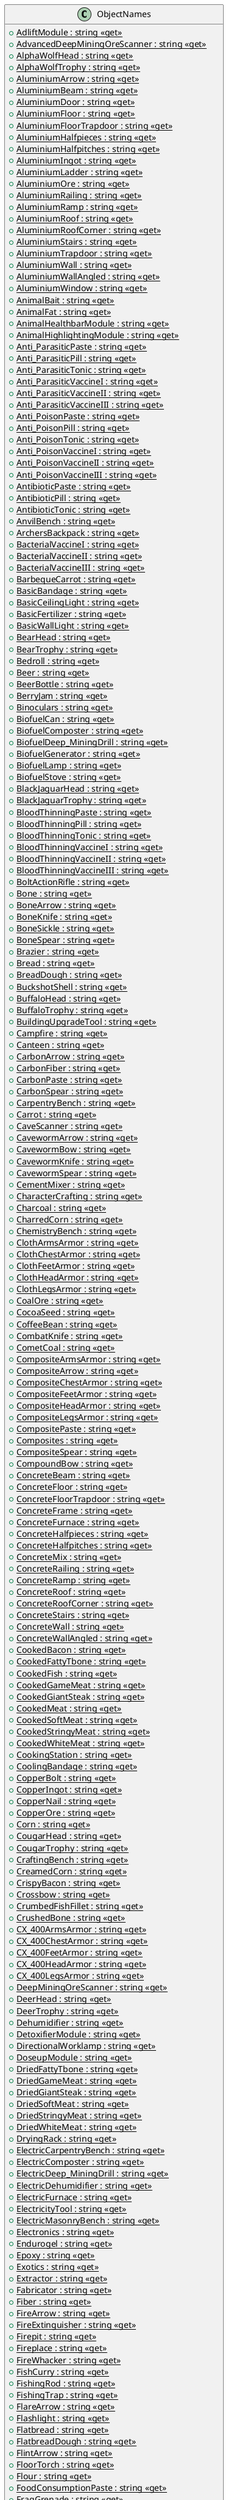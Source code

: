 @startuml
class ObjectNames {
    <<internal>> ObjectNames()
    + {static} AdliftModule : string <<get>>
    + {static} AdvancedDeepMiningOreScanner : string <<get>>
    + {static} AlphaWolfHead : string <<get>>
    + {static} AlphaWolfTrophy : string <<get>>
    + {static} AluminiumArrow : string <<get>>
    + {static} AluminiumBeam : string <<get>>
    + {static} AluminiumDoor : string <<get>>
    + {static} AluminiumFloor : string <<get>>
    + {static} AluminiumFloorTrapdoor : string <<get>>
    + {static} AluminiumHalfpieces : string <<get>>
    + {static} AluminiumHalfpitches : string <<get>>
    + {static} AluminiumIngot : string <<get>>
    + {static} AluminiumLadder : string <<get>>
    + {static} AluminiumOre : string <<get>>
    + {static} AluminiumRailing : string <<get>>
    + {static} AluminiumRamp : string <<get>>
    + {static} AluminiumRoof : string <<get>>
    + {static} AluminiumRoofCorner : string <<get>>
    + {static} AluminiumStairs : string <<get>>
    + {static} AluminiumTrapdoor : string <<get>>
    + {static} AluminiumWall : string <<get>>
    + {static} AluminiumWallAngled : string <<get>>
    + {static} AluminiumWindow : string <<get>>
    + {static} AnimalBait : string <<get>>
    + {static} AnimalFat : string <<get>>
    + {static} AnimalHealthbarModule : string <<get>>
    + {static} AnimalHighlightingModule : string <<get>>
    + {static} Anti_ParasiticPaste : string <<get>>
    + {static} Anti_ParasiticPill : string <<get>>
    + {static} Anti_ParasiticTonic : string <<get>>
    + {static} Anti_ParasiticVaccineI : string <<get>>
    + {static} Anti_ParasiticVaccineII : string <<get>>
    + {static} Anti_ParasiticVaccineIII : string <<get>>
    + {static} Anti_PoisonPaste : string <<get>>
    + {static} Anti_PoisonPill : string <<get>>
    + {static} Anti_PoisonTonic : string <<get>>
    + {static} Anti_PoisonVaccineI : string <<get>>
    + {static} Anti_PoisonVaccineII : string <<get>>
    + {static} Anti_PoisonVaccineIII : string <<get>>
    + {static} AntibioticPaste : string <<get>>
    + {static} AntibioticPill : string <<get>>
    + {static} AntibioticTonic : string <<get>>
    + {static} AnvilBench : string <<get>>
    + {static} ArchersBackpack : string <<get>>
    + {static} BacterialVaccineI : string <<get>>
    + {static} BacterialVaccineII : string <<get>>
    + {static} BacterialVaccineIII : string <<get>>
    + {static} BarbequeCarrot : string <<get>>
    + {static} BasicBandage : string <<get>>
    + {static} BasicCeilingLight : string <<get>>
    + {static} BasicFertilizer : string <<get>>
    + {static} BasicWallLight : string <<get>>
    + {static} BearHead : string <<get>>
    + {static} BearTrophy : string <<get>>
    + {static} Bedroll : string <<get>>
    + {static} Beer : string <<get>>
    + {static} BeerBottle : string <<get>>
    + {static} BerryJam : string <<get>>
    + {static} Binoculars : string <<get>>
    + {static} BiofuelCan : string <<get>>
    + {static} BiofuelComposter : string <<get>>
    + {static} BiofuelDeep_MiningDrill : string <<get>>
    + {static} BiofuelGenerator : string <<get>>
    + {static} BiofuelLamp : string <<get>>
    + {static} BiofuelStove : string <<get>>
    + {static} BlackJaguarHead : string <<get>>
    + {static} BlackJaguarTrophy : string <<get>>
    + {static} BloodThinningPaste : string <<get>>
    + {static} BloodThinningPill : string <<get>>
    + {static} BloodThinningTonic : string <<get>>
    + {static} BloodThinningVaccineI : string <<get>>
    + {static} BloodThinningVaccineII : string <<get>>
    + {static} BloodThinningVaccineIII : string <<get>>
    + {static} BoltActionRifle : string <<get>>
    + {static} Bone : string <<get>>
    + {static} BoneArrow : string <<get>>
    + {static} BoneKnife : string <<get>>
    + {static} BoneSickle : string <<get>>
    + {static} BoneSpear : string <<get>>
    + {static} Brazier : string <<get>>
    + {static} Bread : string <<get>>
    + {static} BreadDough : string <<get>>
    + {static} BuckshotShell : string <<get>>
    + {static} BuffaloHead : string <<get>>
    + {static} BuffaloTrophy : string <<get>>
    + {static} BuildingUpgradeTool : string <<get>>
    + {static} Campfire : string <<get>>
    + {static} Canteen : string <<get>>
    + {static} CarbonArrow : string <<get>>
    + {static} CarbonFiber : string <<get>>
    + {static} CarbonPaste : string <<get>>
    + {static} CarbonSpear : string <<get>>
    + {static} CarpentryBench : string <<get>>
    + {static} Carrot : string <<get>>
    + {static} CaveScanner : string <<get>>
    + {static} CavewormArrow : string <<get>>
    + {static} CavewormBow : string <<get>>
    + {static} CavewormKnife : string <<get>>
    + {static} CavewormSpear : string <<get>>
    + {static} CementMixer : string <<get>>
    + {static} CharacterCrafting : string <<get>>
    + {static} Charcoal : string <<get>>
    + {static} CharredCorn : string <<get>>
    + {static} ChemistryBench : string <<get>>
    + {static} ClothArmsArmor : string <<get>>
    + {static} ClothChestArmor : string <<get>>
    + {static} ClothFeetArmor : string <<get>>
    + {static} ClothHeadArmor : string <<get>>
    + {static} ClothLegsArmor : string <<get>>
    + {static} CoalOre : string <<get>>
    + {static} CocoaSeed : string <<get>>
    + {static} CoffeeBean : string <<get>>
    + {static} CombatKnife : string <<get>>
    + {static} CometCoal : string <<get>>
    + {static} CompositeArmsArmor : string <<get>>
    + {static} CompositeArrow : string <<get>>
    + {static} CompositeChestArmor : string <<get>>
    + {static} CompositeFeetArmor : string <<get>>
    + {static} CompositeHeadArmor : string <<get>>
    + {static} CompositeLegsArmor : string <<get>>
    + {static} CompositePaste : string <<get>>
    + {static} Composites : string <<get>>
    + {static} CompositeSpear : string <<get>>
    + {static} CompoundBow : string <<get>>
    + {static} ConcreteBeam : string <<get>>
    + {static} ConcreteFloor : string <<get>>
    + {static} ConcreteFloorTrapdoor : string <<get>>
    + {static} ConcreteFrame : string <<get>>
    + {static} ConcreteFurnace : string <<get>>
    + {static} ConcreteHalfpieces : string <<get>>
    + {static} ConcreteHalfpitches : string <<get>>
    + {static} ConcreteMix : string <<get>>
    + {static} ConcreteRailing : string <<get>>
    + {static} ConcreteRamp : string <<get>>
    + {static} ConcreteRoof : string <<get>>
    + {static} ConcreteRoofCorner : string <<get>>
    + {static} ConcreteStairs : string <<get>>
    + {static} ConcreteWall : string <<get>>
    + {static} ConcreteWallAngled : string <<get>>
    + {static} CookedBacon : string <<get>>
    + {static} CookedFattyTbone : string <<get>>
    + {static} CookedFish : string <<get>>
    + {static} CookedGameMeat : string <<get>>
    + {static} CookedGiantSteak : string <<get>>
    + {static} CookedMeat : string <<get>>
    + {static} CookedSoftMeat : string <<get>>
    + {static} CookedStringyMeat : string <<get>>
    + {static} CookedWhiteMeat : string <<get>>
    + {static} CookingStation : string <<get>>
    + {static} CoolingBandage : string <<get>>
    + {static} CopperBolt : string <<get>>
    + {static} CopperIngot : string <<get>>
    + {static} CopperNail : string <<get>>
    + {static} CopperOre : string <<get>>
    + {static} Corn : string <<get>>
    + {static} CougarHead : string <<get>>
    + {static} CougarTrophy : string <<get>>
    + {static} CraftingBench : string <<get>>
    + {static} CreamedCorn : string <<get>>
    + {static} CrispyBacon : string <<get>>
    + {static} Crossbow : string <<get>>
    + {static} CrumbedFishFillet : string <<get>>
    + {static} CrushedBone : string <<get>>
    + {static} CX_400ArmsArmor : string <<get>>
    + {static} CX_400ChestArmor : string <<get>>
    + {static} CX_400FeetArmor : string <<get>>
    + {static} CX_400HeadArmor : string <<get>>
    + {static} CX_400LegsArmor : string <<get>>
    + {static} DeepMiningOreScanner : string <<get>>
    + {static} DeerHead : string <<get>>
    + {static} DeerTrophy : string <<get>>
    + {static} Dehumidifier : string <<get>>
    + {static} DetoxifierModule : string <<get>>
    + {static} DirectionalWorklamp : string <<get>>
    + {static} DoseupModule : string <<get>>
    + {static} DriedFattyTbone : string <<get>>
    + {static} DriedGameMeat : string <<get>>
    + {static} DriedGiantSteak : string <<get>>
    + {static} DriedSoftMeat : string <<get>>
    + {static} DriedStringyMeat : string <<get>>
    + {static} DriedWhiteMeat : string <<get>>
    + {static} DryingRack : string <<get>>
    + {static} ElectricCarpentryBench : string <<get>>
    + {static} ElectricComposter : string <<get>>
    + {static} ElectricDeep_MiningDrill : string <<get>>
    + {static} ElectricDehumidifier : string <<get>>
    + {static} ElectricFurnace : string <<get>>
    + {static} ElectricityTool : string <<get>>
    + {static} ElectricMasonryBench : string <<get>>
    + {static} Electronics : string <<get>>
    + {static} Endurogel : string <<get>>
    + {static} Epoxy : string <<get>>
    + {static} Exotics : string <<get>>
    + {static} Extractor : string <<get>>
    + {static} Fabricator : string <<get>>
    + {static} Fiber : string <<get>>
    + {static} FireArrow : string <<get>>
    + {static} FireExtinguisher : string <<get>>
    + {static} Firepit : string <<get>>
    + {static} Fireplace : string <<get>>
    + {static} FireWhacker : string <<get>>
    + {static} FishCurry : string <<get>>
    + {static} FishingRod : string <<get>>
    + {static} FishingTrap : string <<get>>
    + {static} FlareArrow : string <<get>>
    + {static} Flashlight : string <<get>>
    + {static} Flatbread : string <<get>>
    + {static} FlatbreadDough : string <<get>>
    + {static} FlintArrow : string <<get>>
    + {static} FloorTorch : string <<get>>
    + {static} Flour : string <<get>>
    + {static} FoodConsumptionPaste : string <<get>>
    + {static} FragGrenade : string <<get>>
    + {static} FrozenRocks : string <<get>>
    + {static} FruitPie : string <<get>>
    + {static} FruitSalad : string <<get>>
    + {static} Fur : string <<get>>
    + {static} FurArmsArmor : string <<get>>
    + {static} FurChestArmor : string <<get>>
    + {static} FurFeetArmor : string <<get>>
    + {static} FurHeadArmor : string <<get>>
    + {static} FurLegsArmor : string <<get>>
    + {static} GatherersBackpack : string <<get>>
    + {static} GhillieArmsArmor : string <<get>>
    + {static} GhillieChestArmor : string <<get>>
    + {static} GhillieFeetArmor : string <<get>>
    + {static} GhillieHeadArmor : string <<get>>
    + {static} GhillieLegsArmor : string <<get>>
    + {static} Glass : string <<get>>
    + {static} GlassBeam : string <<get>>
    + {static} GlassDoor : string <<get>>
    + {static} GlassJar : string <<get>>
    + {static} GlassRoof : string <<get>>
    + {static} GlassRoofCorner : string <<get>>
    + {static} GlassWall : string <<get>>
    + {static} GlassWallAngled : string <<get>>
    + {static} GlassWindow : string <<get>>
    + {static} GlassworkingBench : string <<get>>
    + {static} Go : string <<get>>
    + {static} GoldOre : string <<get>>
    + {static} GorseFlower : string <<get>>
    + {static} GorseTea : string <<get>>
    + {static} GrilledPumpkin : string <<get>>
    + {static} GrowthFertilizer : string <<get>>
    + {static} Gunpowder : string <<get>>
    + {static} HealingBoostModule : string <<get>>
    + {static} HealthBuffPaste : string <<get>>
    + {static} HealthRegenerationPaste : string <<get>>
    + {static} HealthRestorationPaste : string <<get>>
    + {static} HeatBandage : string <<get>>
    + {static} HeavyAirConditioner : string <<get>>
    + {static} HeavyGlassWindow : string <<get>>
    + {static} HeavyHeater : string <<get>>
    + {static} HeavyTrapdoor : string <<get>>
    + {static} HerbalismBench : string <<get>>
    + {static} High_QualityFertilizer : string <<get>>
    + {static} HotCocoa : string <<get>>
    + {static} HotCoffee : string <<get>>
    + {static} HotTea : string <<get>>
    + {static} HunterArmsArmor : string <<get>>
    + {static} HunterChestArmor : string <<get>>
    + {static} HunterFeetArmor : string <<get>>
    + {static} HunterHeadArmor : string <<get>>
    + {static} HunterLegsArmor : string <<get>>
    + {static} HuntingRifle : string <<get>>
    + {static} HydroponicCropPlot : string <<get>>
    + {static} Ice : string <<get>>
    + {static} IceBox : string <<get>>
    + {static} InarisArudaArrow : string <<get>>
    + {static} InarisDiasAxe : string <<get>>
    + {static} InarisGrisSpear : string <<get>>
    + {static} InarisNevesPickaxe : string <<get>>
    + {static} InarisVenturaKnife : string <<get>>
    + {static} IncendiaryRifleRound : string <<get>>
    + {static} InteriorWoodBeam : string <<get>>
    + {static} InteriorWoodCupboard : string <<get>>
    + {static} InteriorWoodDoor : string <<get>>
    + {static} InteriorWoodFloor : string <<get>>
    + {static} InteriorWoodFloorTrapdoor : string <<get>>
    + {static} InteriorWoodHalfpieces : string <<get>>
    + {static} InteriorWoodHalfpitches : string <<get>>
    + {static} InteriorWoodLadder : string <<get>>
    + {static} InteriorWoodRailing : string <<get>>
    + {static} InteriorWoodRamp : string <<get>>
    + {static} InteriorWoodStairs : string <<get>>
    + {static} InteriorWoodTrapdoor : string <<get>>
    + {static} InteriorWoodWall : string <<get>>
    + {static} InteriorWoodWallAngled : string <<get>>
    + {static} IronAxe : string <<get>>
    + {static} IronBolt : string <<get>>
    + {static} IronCropPlot : string <<get>>
    + {static} IronCupboard : string <<get>>
    + {static} IronHammer : string <<get>>
    + {static} IronIngot : string <<get>>
    + {static} IronKnife : string <<get>>
    + {static} IronNail : string <<get>>
    + {static} IronOre : string <<get>>
    + {static} IronPickaxe : string <<get>>
    + {static} IronSickle : string <<get>>
    + {static} IronSpear : string <<get>>
    + {static} JaguarHead : string <<get>>
    + {static} JaguarTrophy : string <<get>>
    + {static} KickFallModule : string <<get>>
    + {static} KitchenBench : string <<get>>
    + {static} KitchenStorageBlock : string <<get>>
    + {static} Lantern : string <<get>>
    + {static} LarkwellMartinezAxe : string <<get>>
    + {static} LarkwellMartinezHammer : string <<get>>
    + {static} LarkwellMartinezKnife : string <<get>>
    + {static} LarkwellMartinezMercenaryBackpack : string <<get>>
    + {static} LarkwellMartinezPickaxe : string <<get>>
    + {static} LarkwellMartinezSickle : string <<get>>
    + {static} LarkwellMartinezSpear : string <<get>>
    + {static} LarkwellMartinezTacticalBackpack : string <<get>>
    + {static} Leather : string <<get>>
    + {static} LeatherArmsArmor : string <<get>>
    + {static} LeatherBackpack : string <<get>>
    + {static} LeatherChestArmor : string <<get>>
    + {static} LeatherCurtainDoor : string <<get>>
    + {static} LeatherCurtainWindow : string <<get>>
    + {static} LeatherFeetArmor : string <<get>>
    + {static} LeatherHeadArmor : string <<get>>
    + {static} LeatherLegsArmor : string <<get>>
    + {static} LightningRod : string <<get>>
    + {static} Lily : string <<get>>
    + {static} Longbow : string <<get>>
    + {static} LowburnModule : string <<get>>
    + {static} Machete : string <<get>>
    + {static} MachiningBench : string <<get>>
    + {static} MammothHead : string <<get>>
    + {static} MammothTrophy : string <<get>>
    + {static} MasonryBench : string <<get>>
    + {static} MassDampenerModule : string <<get>>
    + {static} MaterialProcessor : string <<get>>
    + {static} MatureCoconut : string <<get>>
    + {static} MeatPie : string <<get>>
    + {static} MediumInteriorWoodCrate : string <<get>>
    + {static} MediumIronCrate : string <<get>>
    + {static} MediumWoodCrate : string <<get>>
    + {static} MediumWoodHedgehog : string <<get>>
    + {static} MetalOre : string <<get>>
    + {static} MetalOxiteDissolver : string <<get>>
    + {static} Micromeal : string <<get>>
    + {static} MortarandPestle : string <<get>>
    + {static} Mushroom : string <<get>>
    + {static} MushroomSoup : string <<get>>
    + {static} MXCAxe : string <<get>>
    + {static} MXCCampfire : string <<get>>
    + {static} MXCCrate : string <<get>>
    + {static} MXCFirewhacker : string <<get>>
    + {static} MXCFlangeArrow : string <<get>>
    + {static} MXCFurnace : string <<get>>
    + {static} MXCHammer : string <<get>>
    + {static} MXCKnife : string <<get>>
    + {static} MXCNerveArrow : string <<get>>
    + {static} MXCPickaxe : string <<get>>
    + {static} MXCSickle : string <<get>>
    + {static} MXCSpear : string <<get>>
    + {static} MXCVenomArrow : string <<get>>
    + {static} NaneoArmsArmor : string <<get>>
    + {static} NaneoChestArmor : string <<get>>
    + {static} NaneoFeetArmor : string <<get>>
    + {static} NaneoHeadArmor : string <<get>>
    + {static} NaneoLegsArmor : string <<get>>
    + {static} OmnidirectionalWorklamp : string <<get>>
    + {static} OrganicResin : string <<get>>
    + {static} Oxidizer : string <<get>>
    + {static} Oxite : string <<get>>
    + {static} OxiteDissolver : string <<get>>
    + {static} Oxygel : string <<get>>
    + {static} OxygenBladder : string <<get>>
    + {static} OxygenBuffPaste : string <<get>>
    + {static} OxygenConsumptionPaste : string <<get>>
    + {static} OxygenRestorationPaste : string <<get>>
    + {static} OxygenTank : string <<get>>
    + {static} Pastry : string <<get>>
    + {static} PatcherIIModule : string <<get>>
    + {static} PatcherIModule : string <<get>>
    + {static} PickledCarrot : string <<get>>
    + {static} Pistol : string <<get>>
    + {static} PistolRound : string <<get>>
    + {static} PlatinumAxe : string <<get>>
    + {static} PlatinumBolt : string <<get>>
    + {static} PlatinumHammer : string <<get>>
    + {static} PlatinumIngot : string <<get>>
    + {static} PlatinumKnife : string <<get>>
    + {static} PlatinumOre : string <<get>>
    + {static} PlatinumPickaxe : string <<get>>
    + {static} PlatinumSickle : string <<get>>
    + {static} PlatinumSpear : string <<get>>
    + {static} PlayerTrackerModule : string <<get>>
    + {static} PoisonArrow : string <<get>>
    + {static} PoisonedAnimalBait : string <<get>>
    + {static} PoisonPaste : string <<get>>
    + {static} PoisonSack : string <<get>>
    + {static} PolarBearArmsArmor : string <<get>>
    + {static} PolarBearChestArmor : string <<get>>
    + {static} PolarBearFeetArmor : string <<get>>
    + {static} PolarBearHead : string <<get>>
    + {static} PolarBearHeadArmor : string <<get>>
    + {static} PolarBearLegsArmor : string <<get>>
    + {static} PolarBearPelt : string <<get>>
    + {static} PolarBearTrophy : string <<get>>
    + {static} PortableBeacon : string <<get>>
    + {static} PotbellyStove : string <<get>>
    + {static} Pumpkin : string <<get>>
    + {static} PumpkinBread : string <<get>>
    + {static} Radar : string <<get>>
    + {static} RainReservoir : string <<get>>
    + {static} RawBacon : string <<get>>
    + {static} RawFattyTbone : string <<get>>
    + {static} RawFish : string <<get>>
    + {static} RawGameMeat : string <<get>>
    + {static} RawGiantSteak : string <<get>>
    + {static} RawMeat : string <<get>>
    + {static} RawSoftMeat : string <<get>>
    + {static} RawStringyMeat : string <<get>>
    + {static} RawWhiteMeat : string <<get>>
    + {static} RecurveBow : string <<get>>
    + {static} ReedFlower : string <<get>>
    + {static} RefinedGold : string <<get>>
    + {static} RefinedWood : string <<get>>
    + {static} Refrigerator : string <<get>>
    + {static} ReinforcedDoor : string <<get>>
    + {static} ReinforcedLadder : string <<get>>
    + {static} ReinforcedRailing : string <<get>>
    + {static} ReinforcedTrapdoor : string <<get>>
    + {static} ReinforcedWindow : string <<get>>
    + {static} RifleRound : string <<get>>
    + {static} RipeCoconut : string <<get>>
    + {static} RoastSquash : string <<get>>
    + {static} RoastVegetables : string <<get>>
    + {static} Rope : string <<get>>
    + {static} SandwormArrow : string <<get>>
    + {static} SandwormBow : string <<get>>
    + {static} SandwormKnife : string <<get>>
    + {static} SandwormScale : string <<get>>
    + {static} SandwormSpear : string <<get>>
    + {static} ScorpionHedgehog : string <<get>>
    + {static} ScorpionPincerTrap : string <<get>>
    + {static} ShengongAkiraHammer : string <<get>>
    + {static} ShengongDaokouKnife : string <<get>>
    + {static} ShengongDidaSpear : string <<get>>
    + {static} ShengongDongPickaxe : string <<get>>
    + {static} ShengongGongBuSpear : string <<get>>
    + {static} ShengongHeikeAxe : string <<get>>
    + {static} ShengongHuluCanteen : string <<get>>
    + {static} ShengongJiBow : string <<get>>
    + {static} ShengongJijingBow : string <<get>>
    + {static} ShengongJijuSpear : string <<get>>
    + {static} ShengongJushiPickaxe : string <<get>>
    + {static} ShengongKuangPickaxe : string <<get>>
    + {static} ShengongLieAxe : string <<get>>
    + {static} ShengongLiweiO2Tank : string <<get>>
    + {static} ShengongQieKnife : string <<get>>
    + {static} ShengongSenAxe : string <<get>>
    + {static} ShengongShuiKnife : string <<get>>
    + {static} ShengongSichouKnife : string <<get>>
    + {static} ShengongSuiShiPickaxe : string <<get>>
    + {static} ShengongTetsuoHammer : string <<get>>
    + {static} ShengongWenheArrow : string <<get>>
    + {static} ShengongXingxingSpear : string <<get>>
    + {static} ShengongYeyingBandage : string <<get>>
    + {static} ShengongZhangHuBow : string <<get>>
    + {static} Shotgun : string <<get>>
    + {static} Shovel : string <<get>>
    + {static} SilicaOre : string <<get>>
    + {static} SkinningBench : string <<get>>
    + {static} SmallInteriorWoodCrate : string <<get>>
    + {static} SmallIronCrate : string <<get>>
    + {static} SmallWoodCrate : string <<get>>
    + {static} SmallWoodSign : string <<get>>
    + {static} SmokeGrenade : string <<get>>
    + {static} SnowLeopardHead : string <<get>>
    + {static} SnowLeopardTrophy : string <<get>>
    + {static} SolarPanel : string <<get>>
    + {static} SoyBean : string <<get>>
    + {static} SoyBeanStir_Fry : string <<get>>
    + {static} Splint : string <<get>>
    + {static} SpoiledMeat : string <<get>>
    + {static} SpoiledPlants : string <<get>>
    + {static} Sponge : string <<get>>
    + {static} Squash : string <<get>>
    + {static} ST_700ArmsArmor : string <<get>>
    + {static} ST_700ChestArmor : string <<get>>
    + {static} ST_700FeetArmor : string <<get>>
    + {static} ST_700HeadArmor : string <<get>>
    + {static} ST_700LegsArmor : string <<get>>
    + {static} Stamina : string <<get>>
    + {static} StaminaBuffPaste : string <<get>>
    + {static} StaminaConsumptionPaste : string <<get>>
    + {static} StaminaRegenerationPaste : string <<get>>
    + {static} StaminaRestorationPaste : string <<get>>
    + {static} SteelAxe : string <<get>>
    + {static} SteelBloom : string <<get>>
    + {static} SteelBolt : string <<get>>
    + {static} SteelHammer : string <<get>>
    + {static} SteelIngot : string <<get>>
    + {static} SteelKnife : string <<get>>
    + {static} SteelPickaxe : string <<get>>
    + {static} SteelRebar : string <<get>>
    + {static} SteelScrew : string <<get>>
    + {static} SteelSpear : string <<get>>
    + {static} Stew : string <<get>>
    + {static} Stick : string <<get>>
    + {static} Stone : string <<get>>
    + {static} StoneArrow : string <<get>>
    + {static} StoneAxe : string <<get>>
    + {static} StoneBeam : string <<get>>
    + {static} StoneFloor : string <<get>>
    + {static} StoneFloorTrapdoor : string <<get>>
    + {static} StoneFrame : string <<get>>
    + {static} StoneFurnace : string <<get>>
    + {static} StoneHalfpieces : string <<get>>
    + {static} StoneHalfpitches : string <<get>>
    + {static} StoneKnife : string <<get>>
    + {static} StonePickaxe : string <<get>>
    + {static} StonePile : string <<get>>
    + {static} StoneRamp : string <<get>>
    + {static} StoneRoof : string <<get>>
    + {static} StoneRoofCorner : string <<get>>
    + {static} StoneStairs : string <<get>>
    + {static} StoneWall : string <<get>>
    + {static} StoneWallAngled : string <<get>>
    + {static} StrengthBoostModule : string <<get>>
    + {static} Sulfur : string <<get>>
    + {static} SurvivalBackpack : string <<get>>
    + {static} SutureKit : string <<get>>
    + {static} SweetcornSoup : string <<get>>
    + {static} TaxidermyKnife : string <<get>>
    + {static} Tea : string <<get>>
    + {static} TextilesBench : string <<get>>
    + {static} ThatchBeam : string <<get>>
    + {static} ThatchDoor : string <<get>>
    + {static} ThatchFloor : string <<get>>
    + {static} ThatchFloorTrapdoor : string <<get>>
    + {static} ThatchHalfpieces : string <<get>>
    + {static} ThatchHalfpitches : string <<get>>
    + {static} ThatchLadder : string <<get>>
    + {static} ThatchRailing : string <<get>>
    + {static} ThatchRamp : string <<get>>
    + {static} ThatchRoof : string <<get>>
    + {static} ThatchRoofCorner : string <<get>>
    + {static} ThatchStairs : string <<get>>
    + {static} ThatchTrapdoor : string <<get>>
    + {static} ThatchWall : string <<get>>
    + {static} ThatchWallAngled : string <<get>>
    + {static} ThatchWindow : string <<get>>
    + {static} Thermos : string <<get>>
    + {static} TitaniumArrow : string <<get>>
    + {static} TitaniumAxe : string <<get>>
    + {static} TitaniumBolt : string <<get>>
    + {static} TitaniumHammer : string <<get>>
    + {static} TitaniumIngot : string <<get>>
    + {static} TitaniumKnife : string <<get>>
    + {static} TitaniumOre : string <<get>>
    + {static} TitaniumPickaxe : string <<get>>
    + {static} TitaniumSickle : string <<get>>
    + {static} TitaniumSpear : string <<get>>
    + {static} TreeSap : string <<get>>
    + {static} TrophyBench : string <<get>>
    + {static} Ultrameal : string <<get>>
    + {static} VegetablePie : string <<get>>
    + {static} WallTorch : string <<get>>
    + {static} WaterConsumptionPaste : string <<get>>
    + {static} Watermelon : string <<get>>
    + {static} WaterPipeTool : string <<get>>
    + {static} WaterPump : string <<get>>
    + {static} Waterskin : string <<get>>
    + {static} WaterSources : string <<get>>
    + {static} WaterSprinkler : string <<get>>
    + {static} Wheat : string <<get>>
    + {static} WildBerry : string <<get>>
    + {static} WildSalad : string <<get>>
    + {static} Wine : string <<get>>
    + {static} WineBottle : string <<get>>
    + {static} Wood : string <<get>>
    + {static} WoodBeam : string <<get>>
    + {static} WoodBed : string <<get>>
    + {static} WoodBow : string <<get>>
    + {static} WoodChair : string <<get>>
    + {static} WoodComposter : string <<get>>
    + {static} WoodCropPlot : string <<get>>
    + {static} WoodCupboard : string <<get>>
    + {static} WoodDoor : string <<get>>
    + {static} WoodFloor : string <<get>>
    + {static} WoodFloorTrapdoor : string <<get>>
    + {static} WoodHalfpieces : string <<get>>
    + {static} WoodHalfpitches : string <<get>>
    + {static} WoodLadder : string <<get>>
    + {static} WoodPile : string <<get>>
    + {static} WoodRagTorch : string <<get>>
    + {static} WoodRailing : string <<get>>
    + {static} WoodRamp : string <<get>>
    + {static} WoodRepairHammer : string <<get>>
    + {static} WoodRoof : string <<get>>
    + {static} WoodRoofCorner : string <<get>>
    + {static} WoodSpear : string <<get>>
    + {static} WoodStairs : string <<get>>
    + {static} WoodTable : string <<get>>
    + {static} WoodTorch : string <<get>>
    + {static} WoodTrapdoor : string <<get>>
    + {static} WoodWall : string <<get>>
    + {static} WoodWallAngled : string <<get>>
    + {static} WoodWindow : string <<get>>
    + {static} WorkShop : string <<get>>
    + {static} WorkshopRepairKit : string <<get>>
    + {static} WorkshopRepairKitBundle : string <<get>>
    + {static} WormScale : string <<get>>
    + {static} Yeast : string <<get>>
    + {static} YoungCoconut : string <<get>>
}
@enduml
